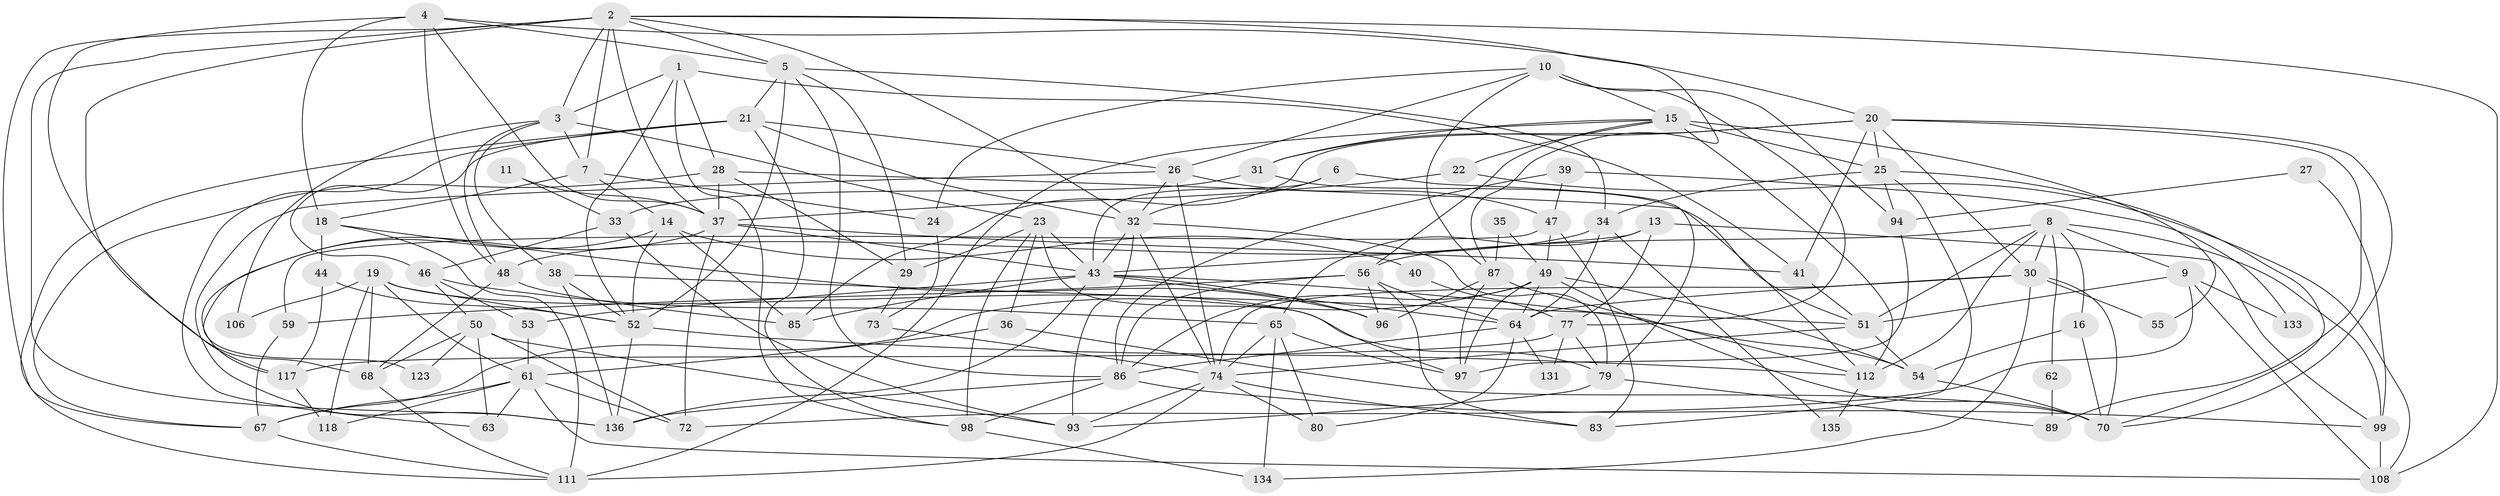 // original degree distribution, {5: 0.20714285714285716, 7: 0.03571428571428571, 3: 0.2714285714285714, 4: 0.29285714285714287, 2: 0.10714285714285714, 6: 0.08571428571428572}
// Generated by graph-tools (version 1.1) at 2025/41/03/06/25 10:41:55]
// undirected, 90 vertices, 226 edges
graph export_dot {
graph [start="1"]
  node [color=gray90,style=filled];
  1 [super="+42"];
  2 [super="+124"];
  3 [super="+84"];
  4 [super="+12"];
  5 [super="+92"];
  6;
  7 [super="+104"];
  8 [super="+120"];
  9 [super="+17"];
  10 [super="+109"];
  11;
  13;
  14 [super="+140"];
  15 [super="+102"];
  16;
  18 [super="+90"];
  19 [super="+76"];
  20 [super="+129"];
  21 [super="+138"];
  22;
  23 [super="+57"];
  24;
  25 [super="+66"];
  26 [super="+114"];
  27;
  28 [super="+110"];
  29;
  30 [super="+132"];
  31 [super="+107"];
  32 [super="+58"];
  33;
  34 [super="+81"];
  35;
  36;
  37 [super="+45"];
  38 [super="+119"];
  39;
  40;
  41;
  43 [super="+82"];
  44;
  46;
  47 [super="+69"];
  48 [super="+60"];
  49 [super="+95"];
  50 [super="+122"];
  51 [super="+139"];
  52 [super="+137"];
  53;
  54 [super="+75"];
  55;
  56 [super="+91"];
  59;
  61 [super="+127"];
  62;
  63;
  64 [super="+105"];
  65 [super="+78"];
  67 [super="+130"];
  68 [super="+71"];
  70 [super="+88"];
  72;
  73;
  74 [super="+101"];
  77 [super="+103"];
  79 [super="+121"];
  80;
  83;
  85;
  86 [super="+128"];
  87;
  89;
  93 [super="+100"];
  94 [super="+113"];
  96;
  97;
  98;
  99 [super="+125"];
  106;
  108;
  111 [super="+116"];
  112 [super="+115"];
  117 [super="+126"];
  118;
  123;
  131;
  133;
  134;
  135;
  136;
  1 -- 52;
  1 -- 3;
  1 -- 98;
  1 -- 41;
  1 -- 28;
  2 -- 32;
  2 -- 108;
  2 -- 3;
  2 -- 87;
  2 -- 37;
  2 -- 67;
  2 -- 117;
  2 -- 5;
  2 -- 7;
  2 -- 136;
  3 -- 38;
  3 -- 48;
  3 -- 106;
  3 -- 7;
  3 -- 23;
  4 -- 68;
  4 -- 5;
  4 -- 48;
  4 -- 20;
  4 -- 37;
  4 -- 18;
  5 -- 29;
  5 -- 52;
  5 -- 21;
  5 -- 86;
  5 -- 34;
  6 -- 32;
  6 -- 79;
  6 -- 43;
  7 -- 18;
  7 -- 24;
  7 -- 14;
  8 -- 51;
  8 -- 16;
  8 -- 99;
  8 -- 62;
  8 -- 9;
  8 -- 30;
  8 -- 112;
  8 -- 56;
  9 -- 51;
  9 -- 72;
  9 -- 108;
  9 -- 133;
  10 -- 87;
  10 -- 77;
  10 -- 24;
  10 -- 94;
  10 -- 15;
  10 -- 26;
  11 -- 37;
  11 -- 33;
  13 -- 43;
  13 -- 77;
  13 -- 65;
  13 -- 99;
  14 -- 85;
  14 -- 40;
  14 -- 123;
  14 -- 52;
  15 -- 22;
  15 -- 25;
  15 -- 112;
  15 -- 56;
  15 -- 55;
  15 -- 111;
  15 -- 31 [weight=2];
  16 -- 54;
  16 -- 70;
  18 -- 96;
  18 -- 44;
  18 -- 111 [weight=2];
  19 -- 68;
  19 -- 52;
  19 -- 118;
  19 -- 106;
  19 -- 61;
  19 -- 79;
  20 -- 70;
  20 -- 85;
  20 -- 89;
  20 -- 30;
  20 -- 41;
  20 -- 25;
  20 -- 31;
  21 -- 32;
  21 -- 46;
  21 -- 63;
  21 -- 111;
  21 -- 98;
  21 -- 26;
  22 -- 37;
  22 -- 108;
  23 -- 43;
  23 -- 97;
  23 -- 98;
  23 -- 36;
  23 -- 29;
  24 -- 73;
  25 -- 83;
  25 -- 94;
  25 -- 34;
  25 -- 70;
  26 -- 136;
  26 -- 74;
  26 -- 32;
  26 -- 47;
  27 -- 99;
  27 -- 94;
  28 -- 67;
  28 -- 29;
  28 -- 37;
  28 -- 51;
  29 -- 73;
  30 -- 70;
  30 -- 74;
  30 -- 134;
  30 -- 55;
  30 -- 64;
  31 -- 112 [weight=2];
  31 -- 33;
  32 -- 43;
  32 -- 74;
  32 -- 93;
  32 -- 79;
  33 -- 46;
  33 -- 93;
  34 -- 135;
  34 -- 64;
  34 -- 48;
  35 -- 87;
  35 -- 49;
  36 -- 61;
  36 -- 70;
  37 -- 41;
  37 -- 117;
  37 -- 72;
  37 -- 43;
  38 -- 52;
  38 -- 51;
  38 -- 136;
  39 -- 47;
  39 -- 133;
  39 -- 86;
  40 -- 77;
  41 -- 51;
  43 -- 85;
  43 -- 96;
  43 -- 53;
  43 -- 136;
  43 -- 64;
  43 -- 54;
  44 -- 52;
  44 -- 117;
  46 -- 53;
  46 -- 65;
  46 -- 50;
  47 -- 49;
  47 -- 83;
  47 -- 59;
  48 -- 68;
  48 -- 85;
  49 -- 86;
  49 -- 97;
  49 -- 64;
  49 -- 70;
  49 -- 54;
  49 -- 67;
  50 -- 63;
  50 -- 68;
  50 -- 93;
  50 -- 72;
  50 -- 123;
  51 -- 54;
  51 -- 74;
  52 -- 112;
  52 -- 136;
  53 -- 61;
  54 -- 70;
  56 -- 59;
  56 -- 86;
  56 -- 64;
  56 -- 96;
  56 -- 83;
  59 -- 67;
  61 -- 108;
  61 -- 72;
  61 -- 118;
  61 -- 67;
  61 -- 63;
  62 -- 89;
  64 -- 80;
  64 -- 131;
  64 -- 86;
  65 -- 97;
  65 -- 134;
  65 -- 80;
  65 -- 74;
  67 -- 111;
  68 -- 111;
  73 -- 74;
  74 -- 93;
  74 -- 80;
  74 -- 83;
  74 -- 111;
  77 -- 131;
  77 -- 117;
  77 -- 79;
  79 -- 89;
  79 -- 93;
  86 -- 98;
  86 -- 136;
  86 -- 99;
  87 -- 97;
  87 -- 96;
  87 -- 112;
  94 -- 97;
  98 -- 134;
  99 -- 108;
  112 -- 135;
  117 -- 118;
}
